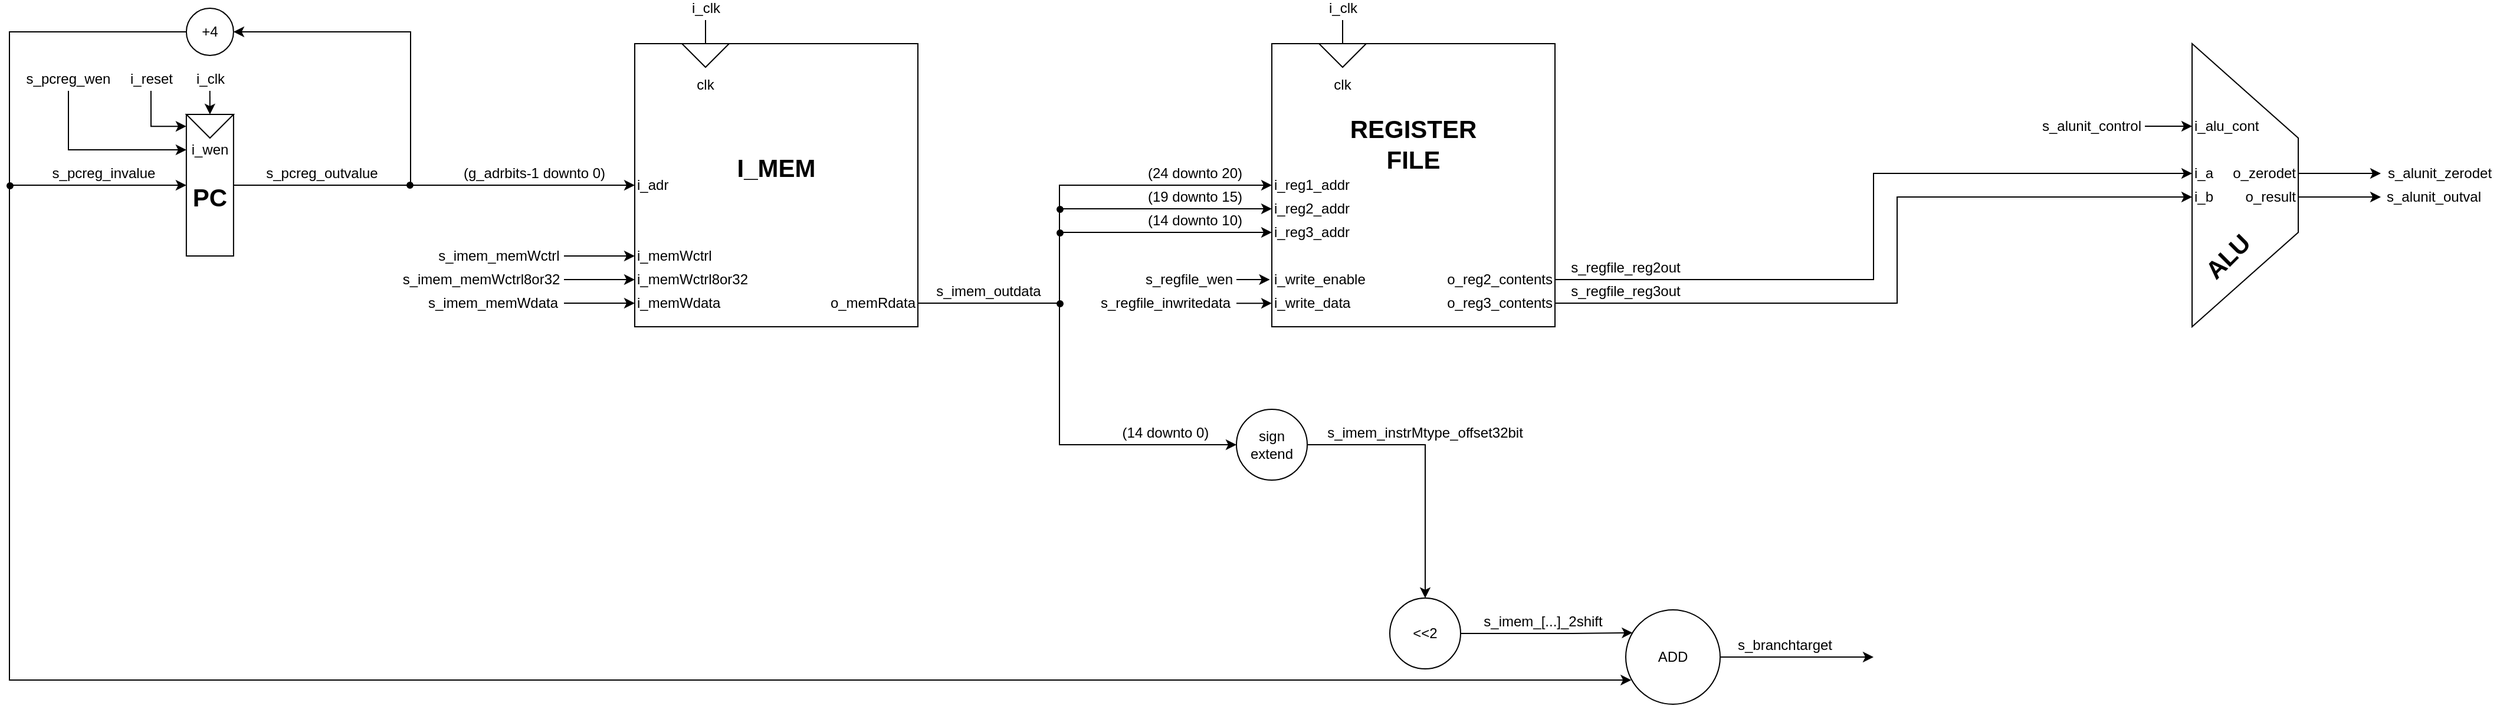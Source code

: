 <mxfile version="20.3.0" type="device"><diagram id="PDZ9VPzNbFq4_l-Vd3K4" name="Page-1"><mxGraphModel dx="2087" dy="749" grid="1" gridSize="10" guides="1" tooltips="1" connect="1" arrows="1" fold="1" page="1" pageScale="1" pageWidth="850" pageHeight="1100" math="0" shadow="0"><root><mxCell id="0"/><mxCell id="1" parent="0"/><mxCell id="6Y6Zj4fVBC8NpFdgK7WN-60" value="" style="group" parent="1" vertex="1" connectable="0"><mxGeometry x="500" y="240" width="240" height="240" as="geometry"/></mxCell><mxCell id="6Y6Zj4fVBC8NpFdgK7WN-48" value="" style="rounded=0;whiteSpace=wrap;html=1;" parent="6Y6Zj4fVBC8NpFdgK7WN-60" vertex="1"><mxGeometry width="240" height="240" as="geometry"/></mxCell><mxCell id="6Y6Zj4fVBC8NpFdgK7WN-49" value="" style="triangle;whiteSpace=wrap;html=1;direction=south;" parent="6Y6Zj4fVBC8NpFdgK7WN-60" vertex="1"><mxGeometry x="40" width="40" height="20" as="geometry"/></mxCell><mxCell id="6Y6Zj4fVBC8NpFdgK7WN-50" value="clk" style="text;html=1;strokeColor=none;fillColor=none;align=center;verticalAlign=middle;whiteSpace=wrap;rounded=0;" parent="6Y6Zj4fVBC8NpFdgK7WN-60" vertex="1"><mxGeometry x="30" y="20" width="60" height="30" as="geometry"/></mxCell><mxCell id="6Y6Zj4fVBC8NpFdgK7WN-51" value="i_write_enable" style="text;html=1;strokeColor=none;fillColor=none;align=left;verticalAlign=middle;whiteSpace=wrap;rounded=0;" parent="6Y6Zj4fVBC8NpFdgK7WN-60" vertex="1"><mxGeometry y="190" width="70" height="20" as="geometry"/></mxCell><mxCell id="6Y6Zj4fVBC8NpFdgK7WN-52" value="o_reg2_contents" style="text;html=1;strokeColor=none;fillColor=none;align=right;verticalAlign=middle;whiteSpace=wrap;rounded=0;" parent="6Y6Zj4fVBC8NpFdgK7WN-60" vertex="1"><mxGeometry x="130" y="190" width="110" height="20" as="geometry"/></mxCell><mxCell id="6Y6Zj4fVBC8NpFdgK7WN-53" value="o_reg3_contents" style="text;html=1;strokeColor=none;fillColor=none;align=right;verticalAlign=middle;whiteSpace=wrap;rounded=0;" parent="6Y6Zj4fVBC8NpFdgK7WN-60" vertex="1"><mxGeometry x="170" y="210" width="70" height="20" as="geometry"/></mxCell><mxCell id="6Y6Zj4fVBC8NpFdgK7WN-54" value="i_write_data" style="text;html=1;strokeColor=none;fillColor=none;align=left;verticalAlign=middle;whiteSpace=wrap;rounded=0;" parent="6Y6Zj4fVBC8NpFdgK7WN-60" vertex="1"><mxGeometry y="210" width="70" height="20" as="geometry"/></mxCell><mxCell id="6Y6Zj4fVBC8NpFdgK7WN-55" value="i_reg3_addr" style="text;html=1;strokeColor=none;fillColor=none;align=left;verticalAlign=middle;whiteSpace=wrap;rounded=0;" parent="6Y6Zj4fVBC8NpFdgK7WN-60" vertex="1"><mxGeometry y="150" width="70" height="20" as="geometry"/></mxCell><mxCell id="6Y6Zj4fVBC8NpFdgK7WN-56" value="i_reg2_addr" style="text;html=1;strokeColor=none;fillColor=none;align=left;verticalAlign=middle;whiteSpace=wrap;rounded=0;" parent="6Y6Zj4fVBC8NpFdgK7WN-60" vertex="1"><mxGeometry y="130" width="70" height="20" as="geometry"/></mxCell><mxCell id="6Y6Zj4fVBC8NpFdgK7WN-58" value="i_reg1_addr" style="text;html=1;strokeColor=none;fillColor=none;align=left;verticalAlign=middle;whiteSpace=wrap;rounded=0;" parent="6Y6Zj4fVBC8NpFdgK7WN-60" vertex="1"><mxGeometry y="110" width="70" height="20" as="geometry"/></mxCell><mxCell id="6Y6Zj4fVBC8NpFdgK7WN-59" value="REGISTER FILE" style="text;html=1;strokeColor=none;fillColor=none;align=center;verticalAlign=middle;whiteSpace=wrap;rounded=0;fontStyle=1;fontSize=21;" parent="6Y6Zj4fVBC8NpFdgK7WN-60" vertex="1"><mxGeometry x="90" y="70" width="60" height="30" as="geometry"/></mxCell><mxCell id="6Y6Zj4fVBC8NpFdgK7WN-61" value="i_clk" style="edgeStyle=orthogonalEdgeStyle;rounded=0;orthogonalLoop=1;jettySize=auto;html=1;exitX=0;exitY=0.5;exitDx=0;exitDy=0;fontSize=12;endArrow=none;endFill=0;" parent="1" source="6Y6Zj4fVBC8NpFdgK7WN-49" edge="1"><mxGeometry x="1" y="10" relative="1" as="geometry"><mxPoint x="560" y="220" as="targetPoint"/><mxPoint x="10" y="-10" as="offset"/></mxGeometry></mxCell><mxCell id="6Y6Zj4fVBC8NpFdgK7WN-64" value="" style="group" parent="1" vertex="1" connectable="0"><mxGeometry x="-420.05" y="300" width="40" height="120" as="geometry"/></mxCell><mxCell id="6Y6Zj4fVBC8NpFdgK7WN-73" value="" style="group" parent="6Y6Zj4fVBC8NpFdgK7WN-64" vertex="1" connectable="0"><mxGeometry width="40" height="120" as="geometry"/></mxCell><mxCell id="6Y6Zj4fVBC8NpFdgK7WN-75" value="" style="group" parent="6Y6Zj4fVBC8NpFdgK7WN-73" vertex="1" connectable="0"><mxGeometry width="40" height="120" as="geometry"/></mxCell><mxCell id="6Y6Zj4fVBC8NpFdgK7WN-62" value="" style="rounded=0;whiteSpace=wrap;html=1;fontSize=12;direction=south;" parent="6Y6Zj4fVBC8NpFdgK7WN-75" vertex="1"><mxGeometry width="40" height="120" as="geometry"/></mxCell><mxCell id="6Y6Zj4fVBC8NpFdgK7WN-63" value="" style="triangle;whiteSpace=wrap;html=1;fontSize=12;direction=south;" parent="6Y6Zj4fVBC8NpFdgK7WN-75" vertex="1"><mxGeometry width="40" height="20" as="geometry"/></mxCell><mxCell id="6Y6Zj4fVBC8NpFdgK7WN-71" value="i_wen" style="text;html=1;strokeColor=none;fillColor=none;align=center;verticalAlign=middle;whiteSpace=wrap;rounded=0;fontSize=12;" parent="6Y6Zj4fVBC8NpFdgK7WN-75" vertex="1"><mxGeometry y="20" width="40" height="20" as="geometry"/></mxCell><mxCell id="6Y6Zj4fVBC8NpFdgK7WN-74" value="&lt;font style=&quot;font-size: 21px;&quot;&gt;PC&lt;/font&gt;" style="text;html=1;strokeColor=none;fillColor=none;align=center;verticalAlign=middle;whiteSpace=wrap;rounded=0;fontSize=16;fontStyle=1" parent="6Y6Zj4fVBC8NpFdgK7WN-75" vertex="1"><mxGeometry y="60" width="40" height="20" as="geometry"/></mxCell><mxCell id="6Y6Zj4fVBC8NpFdgK7WN-68" value="i_clk" style="edgeStyle=orthogonalEdgeStyle;rounded=0;orthogonalLoop=1;jettySize=auto;html=1;exitX=0;exitY=0.5;exitDx=0;exitDy=0;fontSize=12;endArrow=classic;endFill=1;entryX=0;entryY=0.5;entryDx=0;entryDy=0;" parent="1" target="6Y6Zj4fVBC8NpFdgK7WN-63" edge="1"><mxGeometry x="-1" y="10" relative="1" as="geometry"><mxPoint x="-400.127" y="280" as="sourcePoint"/><mxPoint x="-10" y="-10" as="offset"/></mxGeometry></mxCell><mxCell id="6Y6Zj4fVBC8NpFdgK7WN-69" value="i_reset" style="edgeStyle=orthogonalEdgeStyle;rounded=0;orthogonalLoop=1;jettySize=auto;html=1;fontSize=12;endArrow=classic;endFill=1;exitX=0.084;exitY=1;exitDx=0;exitDy=0;exitPerimeter=0;entryX=0.084;entryY=1;entryDx=0;entryDy=0;entryPerimeter=0;" parent="1" target="6Y6Zj4fVBC8NpFdgK7WN-62" edge="1"><mxGeometry x="-1" y="10" relative="1" as="geometry"><mxPoint x="-420.05" y="320" as="targetPoint"/><mxPoint x="-450.05" y="280" as="sourcePoint"/><Array as="points"><mxPoint x="-450.05" y="310"/></Array><mxPoint x="-10" y="-10" as="offset"/></mxGeometry></mxCell><mxCell id="6Y6Zj4fVBC8NpFdgK7WN-86" style="edgeStyle=orthogonalEdgeStyle;rounded=0;orthogonalLoop=1;jettySize=auto;html=1;exitX=1;exitY=0.5;exitDx=0;exitDy=0;fontSize=12;endArrow=classic;endFill=1;entryX=1;entryY=0.5;entryDx=0;entryDy=0;" parent="1" target="6Y6Zj4fVBC8NpFdgK7WN-79" edge="1"><mxGeometry relative="1" as="geometry"><mxPoint x="-380.05" y="360" as="sourcePoint"/><Array as="points"><mxPoint x="-230" y="360"/><mxPoint x="-230" y="230"/></Array></mxGeometry></mxCell><mxCell id="6Y6Zj4fVBC8NpFdgK7WN-87" style="edgeStyle=orthogonalEdgeStyle;rounded=0;orthogonalLoop=1;jettySize=auto;html=1;exitX=0;exitY=0.5;exitDx=0;exitDy=0;entryX=0.5;entryY=1;entryDx=0;entryDy=0;fontSize=12;endArrow=classic;endFill=1;" parent="1" source="6Y6Zj4fVBC8NpFdgK7WN-79" target="6Y6Zj4fVBC8NpFdgK7WN-62" edge="1"><mxGeometry relative="1" as="geometry"><Array as="points"><mxPoint x="-570" y="230"/><mxPoint x="-570" y="360"/></Array></mxGeometry></mxCell><mxCell id="xEyPO8e8yZVrExDs_Cof-17" style="edgeStyle=orthogonalEdgeStyle;rounded=0;orthogonalLoop=1;jettySize=auto;html=1;exitX=0;exitY=0.5;exitDx=0;exitDy=0;entryX=0.058;entryY=0.744;entryDx=0;entryDy=0;entryPerimeter=0;" edge="1" parent="1" source="6Y6Zj4fVBC8NpFdgK7WN-79" target="xEyPO8e8yZVrExDs_Cof-22"><mxGeometry relative="1" as="geometry"><mxPoint x="850" y="780" as="targetPoint"/><Array as="points"><mxPoint x="-570" y="230"/><mxPoint x="-570" y="780"/></Array></mxGeometry></mxCell><mxCell id="6Y6Zj4fVBC8NpFdgK7WN-79" value="+4" style="ellipse;whiteSpace=wrap;html=1;fontSize=12;" parent="1" vertex="1"><mxGeometry x="-420.05" y="210" width="40" height="40" as="geometry"/></mxCell><mxCell id="6Y6Zj4fVBC8NpFdgK7WN-83" value="s_pcreg_invalue" style="text;html=1;strokeColor=none;fillColor=none;align=center;verticalAlign=middle;whiteSpace=wrap;rounded=0;fontSize=12;" parent="1" vertex="1"><mxGeometry x="-550.05" y="340" width="120" height="20" as="geometry"/></mxCell><mxCell id="6Y6Zj4fVBC8NpFdgK7WN-84" value="s_pcreg_outvalue" style="text;html=1;strokeColor=none;fillColor=none;align=center;verticalAlign=middle;whiteSpace=wrap;rounded=0;fontSize=12;" parent="1" vertex="1"><mxGeometry x="-370.05" y="340" width="130" height="20" as="geometry"/></mxCell><mxCell id="6Y6Zj4fVBC8NpFdgK7WN-85" style="edgeStyle=orthogonalEdgeStyle;rounded=0;orthogonalLoop=1;jettySize=auto;html=1;exitX=0.5;exitY=0;exitDx=0;exitDy=0;fontSize=12;endArrow=classic;endFill=1;entryX=0;entryY=0.5;entryDx=0;entryDy=0;" parent="1" source="6Y6Zj4fVBC8NpFdgK7WN-62" target="6Y6Zj4fVBC8NpFdgK7WN-98" edge="1"><mxGeometry relative="1" as="geometry"><mxPoint x="-50" y="360" as="targetPoint"/></mxGeometry></mxCell><mxCell id="6Y6Zj4fVBC8NpFdgK7WN-88" value="" style="group;align=center;" parent="1" vertex="1" connectable="0"><mxGeometry x="-40" y="240" width="240" height="240" as="geometry"/></mxCell><mxCell id="6Y6Zj4fVBC8NpFdgK7WN-89" value="" style="rounded=0;whiteSpace=wrap;html=1;" parent="6Y6Zj4fVBC8NpFdgK7WN-88" vertex="1"><mxGeometry width="240" height="240" as="geometry"/></mxCell><mxCell id="6Y6Zj4fVBC8NpFdgK7WN-90" value="" style="triangle;whiteSpace=wrap;html=1;direction=south;" parent="6Y6Zj4fVBC8NpFdgK7WN-88" vertex="1"><mxGeometry x="40" width="40" height="20" as="geometry"/></mxCell><mxCell id="6Y6Zj4fVBC8NpFdgK7WN-91" value="clk" style="text;html=1;strokeColor=none;fillColor=none;align=center;verticalAlign=middle;whiteSpace=wrap;rounded=0;" parent="6Y6Zj4fVBC8NpFdgK7WN-88" vertex="1"><mxGeometry x="30" y="20" width="60" height="30" as="geometry"/></mxCell><mxCell id="6Y6Zj4fVBC8NpFdgK7WN-93" value="o_memRdata" style="text;html=1;strokeColor=none;fillColor=none;align=right;verticalAlign=middle;whiteSpace=wrap;rounded=0;" parent="6Y6Zj4fVBC8NpFdgK7WN-88" vertex="1"><mxGeometry x="160" y="210" width="80" height="20" as="geometry"/></mxCell><mxCell id="6Y6Zj4fVBC8NpFdgK7WN-95" value="i_memWdata" style="text;html=1;strokeColor=none;fillColor=none;align=left;verticalAlign=middle;whiteSpace=wrap;rounded=0;" parent="6Y6Zj4fVBC8NpFdgK7WN-88" vertex="1"><mxGeometry y="210" width="70" height="20" as="geometry"/></mxCell><mxCell id="6Y6Zj4fVBC8NpFdgK7WN-96" value="i_memWctrl8or32" style="text;html=1;strokeColor=none;fillColor=none;align=left;verticalAlign=middle;whiteSpace=wrap;rounded=0;" parent="6Y6Zj4fVBC8NpFdgK7WN-88" vertex="1"><mxGeometry y="190" width="70" height="20" as="geometry"/></mxCell><mxCell id="6Y6Zj4fVBC8NpFdgK7WN-97" value="i_memWctrl" style="text;html=1;strokeColor=none;fillColor=none;align=left;verticalAlign=middle;whiteSpace=wrap;rounded=0;" parent="6Y6Zj4fVBC8NpFdgK7WN-88" vertex="1"><mxGeometry y="170" width="70" height="20" as="geometry"/></mxCell><mxCell id="6Y6Zj4fVBC8NpFdgK7WN-98" value="i_adr" style="text;html=1;strokeColor=none;fillColor=none;align=left;verticalAlign=middle;whiteSpace=wrap;rounded=0;" parent="6Y6Zj4fVBC8NpFdgK7WN-88" vertex="1"><mxGeometry y="110" width="70" height="20" as="geometry"/></mxCell><mxCell id="6Y6Zj4fVBC8NpFdgK7WN-99" value="I_MEM" style="text;html=1;strokeColor=none;fillColor=none;align=center;verticalAlign=middle;whiteSpace=wrap;rounded=0;fontStyle=1;fontSize=21;" parent="6Y6Zj4fVBC8NpFdgK7WN-88" vertex="1"><mxGeometry x="90" y="90" width="60" height="30" as="geometry"/></mxCell><mxCell id="6Y6Zj4fVBC8NpFdgK7WN-100" value="i_clk" style="edgeStyle=orthogonalEdgeStyle;rounded=0;orthogonalLoop=1;jettySize=auto;html=1;exitX=0;exitY=0.5;exitDx=0;exitDy=0;fontSize=12;endArrow=none;endFill=0;" parent="1" source="6Y6Zj4fVBC8NpFdgK7WN-90" edge="1"><mxGeometry x="1" y="10" relative="1" as="geometry"><mxPoint x="20" y="220" as="targetPoint"/><mxPoint x="10" y="-10" as="offset"/></mxGeometry></mxCell><mxCell id="6Y6Zj4fVBC8NpFdgK7WN-101" style="edgeStyle=orthogonalEdgeStyle;rounded=0;orthogonalLoop=1;jettySize=auto;html=1;fontSize=21;endArrow=classic;endFill=1;exitX=0.5;exitY=1;exitDx=0;exitDy=0;entryX=0;entryY=0.5;entryDx=0;entryDy=0;" parent="1" source="6Y6Zj4fVBC8NpFdgK7WN-102" target="6Y6Zj4fVBC8NpFdgK7WN-71" edge="1"><mxGeometry relative="1" as="geometry"><mxPoint x="-430" y="330" as="targetPoint"/><mxPoint x="-490.05" y="180" as="sourcePoint"/><Array as="points"><mxPoint x="-520" y="330"/></Array></mxGeometry></mxCell><mxCell id="6Y6Zj4fVBC8NpFdgK7WN-102" value="s_pcreg_wen" style="text;html=1;strokeColor=none;fillColor=none;align=center;verticalAlign=middle;whiteSpace=wrap;rounded=0;fontSize=12;direction=east;" parent="1" vertex="1"><mxGeometry x="-560" y="260" width="80" height="20" as="geometry"/></mxCell><mxCell id="6Y6Zj4fVBC8NpFdgK7WN-103" style="edgeStyle=orthogonalEdgeStyle;rounded=0;orthogonalLoop=1;jettySize=auto;html=1;exitX=1;exitY=0.5;exitDx=0;exitDy=0;fontSize=12;endArrow=classic;endFill=1;entryX=0;entryY=0.5;entryDx=0;entryDy=0;" parent="1" source="6Y6Zj4fVBC8NpFdgK7WN-104" target="6Y6Zj4fVBC8NpFdgK7WN-97" edge="1"><mxGeometry relative="1" as="geometry"><mxPoint x="-60" y="420" as="targetPoint"/><mxPoint x="-90" y="419.816" as="sourcePoint"/><Array as="points"/></mxGeometry></mxCell><mxCell id="6Y6Zj4fVBC8NpFdgK7WN-104" value="s_imem_memWctrl" style="text;html=1;strokeColor=none;fillColor=none;align=center;verticalAlign=middle;whiteSpace=wrap;rounded=0;fontSize=12;" parent="1" vertex="1"><mxGeometry x="-210" y="410" width="110" height="20" as="geometry"/></mxCell><mxCell id="6Y6Zj4fVBC8NpFdgK7WN-107" style="edgeStyle=orthogonalEdgeStyle;rounded=0;orthogonalLoop=1;jettySize=auto;html=1;exitX=1;exitY=0.5;exitDx=0;exitDy=0;fontSize=12;endArrow=classic;endFill=1;entryX=0;entryY=0.5;entryDx=0;entryDy=0;" parent="1" source="6Y6Zj4fVBC8NpFdgK7WN-105" target="6Y6Zj4fVBC8NpFdgK7WN-96" edge="1"><mxGeometry relative="1" as="geometry"><mxPoint x="-60" y="440" as="targetPoint"/><Array as="points"/></mxGeometry></mxCell><mxCell id="6Y6Zj4fVBC8NpFdgK7WN-105" value="s_imem_memWctrl8or32" style="text;html=1;strokeColor=none;fillColor=none;align=center;verticalAlign=middle;whiteSpace=wrap;rounded=0;fontSize=12;" parent="1" vertex="1"><mxGeometry x="-240" y="430" width="140" height="20" as="geometry"/></mxCell><mxCell id="6Y6Zj4fVBC8NpFdgK7WN-109" style="edgeStyle=orthogonalEdgeStyle;rounded=0;orthogonalLoop=1;jettySize=auto;html=1;exitX=1;exitY=0.5;exitDx=0;exitDy=0;fontSize=12;endArrow=classic;endFill=1;entryX=0;entryY=0.5;entryDx=0;entryDy=0;" parent="1" source="6Y6Zj4fVBC8NpFdgK7WN-108" target="6Y6Zj4fVBC8NpFdgK7WN-95" edge="1"><mxGeometry relative="1" as="geometry"><mxPoint x="-60" y="460" as="targetPoint"/><Array as="points"/></mxGeometry></mxCell><mxCell id="6Y6Zj4fVBC8NpFdgK7WN-108" value="s_imem_memWdata" style="text;html=1;strokeColor=none;fillColor=none;align=center;verticalAlign=middle;whiteSpace=wrap;rounded=0;fontSize=12;" parent="1" vertex="1"><mxGeometry x="-220" y="450" width="120" height="20" as="geometry"/></mxCell><mxCell id="6Y6Zj4fVBC8NpFdgK7WN-110" value="s_imem_outdata" style="text;html=1;strokeColor=none;fillColor=none;align=center;verticalAlign=middle;whiteSpace=wrap;rounded=0;fontSize=12;" parent="1" vertex="1"><mxGeometry x="210" y="440" width="100" height="20" as="geometry"/></mxCell><mxCell id="6Y6Zj4fVBC8NpFdgK7WN-111" style="edgeStyle=orthogonalEdgeStyle;rounded=0;orthogonalLoop=1;jettySize=auto;html=1;fontSize=12;endArrow=classic;endFill=1;entryX=0;entryY=0.5;entryDx=0;entryDy=0;exitX=1;exitY=0.5;exitDx=0;exitDy=0;" parent="1" source="6Y6Zj4fVBC8NpFdgK7WN-93" target="6Y6Zj4fVBC8NpFdgK7WN-48" edge="1"><mxGeometry relative="1" as="geometry"><mxPoint x="210" y="450" as="sourcePoint"/><mxPoint x="470" y="350" as="targetPoint"/><Array as="points"><mxPoint x="320" y="460"/><mxPoint x="320" y="360"/></Array></mxGeometry></mxCell><mxCell id="6Y6Zj4fVBC8NpFdgK7WN-113" style="edgeStyle=orthogonalEdgeStyle;rounded=0;orthogonalLoop=1;jettySize=auto;html=1;exitX=1;exitY=0.5;exitDx=0;exitDy=0;entryX=-0.007;entryY=0.833;entryDx=0;entryDy=0;entryPerimeter=0;fontSize=12;endArrow=classic;endFill=1;" parent="1" source="6Y6Zj4fVBC8NpFdgK7WN-112" target="6Y6Zj4fVBC8NpFdgK7WN-48" edge="1"><mxGeometry relative="1" as="geometry"/></mxCell><mxCell id="6Y6Zj4fVBC8NpFdgK7WN-112" value="s_regfile_wen" style="text;html=1;strokeColor=none;fillColor=none;align=center;verticalAlign=middle;whiteSpace=wrap;rounded=0;fontSize=12;" parent="1" vertex="1"><mxGeometry x="390" y="430" width="80" height="20" as="geometry"/></mxCell><mxCell id="6Y6Zj4fVBC8NpFdgK7WN-114" value="(24 downto 20)" style="text;html=1;strokeColor=none;fillColor=none;align=center;verticalAlign=middle;whiteSpace=wrap;rounded=0;fontSize=12;" parent="1" vertex="1"><mxGeometry x="390" y="340" width="90" height="20" as="geometry"/></mxCell><mxCell id="6Y6Zj4fVBC8NpFdgK7WN-115" value="(19 downto 15)" style="text;html=1;strokeColor=none;fillColor=none;align=center;verticalAlign=middle;whiteSpace=wrap;rounded=0;fontSize=12;" parent="1" vertex="1"><mxGeometry x="390" y="360" width="90" height="20" as="geometry"/></mxCell><mxCell id="6Y6Zj4fVBC8NpFdgK7WN-116" value="(14 downto 10)" style="text;html=1;strokeColor=none;fillColor=none;align=center;verticalAlign=middle;whiteSpace=wrap;rounded=0;fontSize=12;" parent="1" vertex="1"><mxGeometry x="390" y="380" width="90" height="20" as="geometry"/></mxCell><mxCell id="6Y6Zj4fVBC8NpFdgK7WN-117" style="edgeStyle=orthogonalEdgeStyle;rounded=0;orthogonalLoop=1;jettySize=auto;html=1;exitX=1;exitY=0.5;exitDx=0;exitDy=0;fontSize=12;endArrow=classic;endFill=1;entryX=0;entryY=0.5;entryDx=0;entryDy=0;" parent="1" source="6Y6Zj4fVBC8NpFdgK7WN-93" target="6Y6Zj4fVBC8NpFdgK7WN-56" edge="1"><mxGeometry relative="1" as="geometry"><mxPoint x="210" y="460.08" as="sourcePoint"/><mxPoint x="640" y="360" as="targetPoint"/><Array as="points"><mxPoint x="320" y="460"/><mxPoint x="320" y="380"/></Array></mxGeometry></mxCell><mxCell id="6Y6Zj4fVBC8NpFdgK7WN-118" style="edgeStyle=orthogonalEdgeStyle;rounded=0;orthogonalLoop=1;jettySize=auto;html=1;exitX=1;exitY=0.5;exitDx=0;exitDy=0;fontSize=12;endArrow=classic;endFill=1;entryX=0;entryY=0.5;entryDx=0;entryDy=0;" parent="1" source="6Y6Zj4fVBC8NpFdgK7WN-93" target="6Y6Zj4fVBC8NpFdgK7WN-55" edge="1"><mxGeometry relative="1" as="geometry"><mxPoint x="460.0" y="400" as="sourcePoint"/><Array as="points"><mxPoint x="320" y="460"/><mxPoint x="320" y="400"/></Array></mxGeometry></mxCell><mxCell id="6Y6Zj4fVBC8NpFdgK7WN-119" style="edgeStyle=orthogonalEdgeStyle;rounded=0;orthogonalLoop=1;jettySize=auto;html=1;exitX=0;exitY=0.5;exitDx=0;exitDy=0;fontSize=12;endArrow=classic;endFill=1;entryX=0;entryY=0.5;entryDx=0;entryDy=0;" parent="1" target="6Y6Zj4fVBC8NpFdgK7WN-54" edge="1"><mxGeometry relative="1" as="geometry"><mxPoint x="470.0" y="460.131" as="sourcePoint"/></mxGeometry></mxCell><mxCell id="6Y6Zj4fVBC8NpFdgK7WN-120" value="s_regfile_inwritedata" style="text;html=1;strokeColor=none;fillColor=none;align=center;verticalAlign=middle;whiteSpace=wrap;rounded=0;fontSize=12;" parent="1" vertex="1"><mxGeometry x="350" y="450" width="120" height="20" as="geometry"/></mxCell><mxCell id="6Y6Zj4fVBC8NpFdgK7WN-121" style="edgeStyle=orthogonalEdgeStyle;rounded=0;orthogonalLoop=1;jettySize=auto;html=1;exitX=1;exitY=0.5;exitDx=0;exitDy=0;fontSize=12;endArrow=classic;endFill=1;entryX=0;entryY=0.5;entryDx=0;entryDy=0;" parent="1" source="6Y6Zj4fVBC8NpFdgK7WN-52" target="6Y6Zj4fVBC8NpFdgK7WN-129" edge="1"><mxGeometry relative="1" as="geometry"><mxPoint x="960" y="439.889" as="targetPoint"/></mxGeometry></mxCell><mxCell id="6Y6Zj4fVBC8NpFdgK7WN-122" style="edgeStyle=orthogonalEdgeStyle;rounded=0;orthogonalLoop=1;jettySize=auto;html=1;exitX=1;exitY=0.5;exitDx=0;exitDy=0;fontSize=12;endArrow=classic;endFill=1;entryX=0;entryY=0.5;entryDx=0;entryDy=0;" parent="1" source="6Y6Zj4fVBC8NpFdgK7WN-53" target="6Y6Zj4fVBC8NpFdgK7WN-130" edge="1"><mxGeometry relative="1" as="geometry"><mxPoint x="960" y="459.889" as="targetPoint"/><Array as="points"><mxPoint x="1030" y="460"/><mxPoint x="1030" y="370"/></Array></mxGeometry></mxCell><mxCell id="6Y6Zj4fVBC8NpFdgK7WN-123" value="s_regfile_reg3out" style="text;html=1;strokeColor=none;fillColor=none;align=center;verticalAlign=middle;whiteSpace=wrap;rounded=0;fontSize=12;" parent="1" vertex="1"><mxGeometry x="750" y="440" width="100" height="20" as="geometry"/></mxCell><mxCell id="6Y6Zj4fVBC8NpFdgK7WN-124" value="s_regfile_reg2out" style="text;html=1;strokeColor=none;fillColor=none;align=center;verticalAlign=middle;whiteSpace=wrap;rounded=0;fontSize=12;" parent="1" vertex="1"><mxGeometry x="750" y="420" width="100" height="20" as="geometry"/></mxCell><mxCell id="6Y6Zj4fVBC8NpFdgK7WN-126" value="" style="shape=trapezoid;perimeter=trapezoidPerimeter;whiteSpace=wrap;html=1;fixedSize=1;fontSize=12;size=80;rotation=90;" parent="1" vertex="1"><mxGeometry x="1205" y="315" width="240" height="90" as="geometry"/></mxCell><mxCell id="6Y6Zj4fVBC8NpFdgK7WN-127" value="&lt;b&gt;&lt;font style=&quot;font-size: 21px;&quot;&gt;ALU&lt;/font&gt;&lt;/b&gt;" style="text;html=1;strokeColor=none;fillColor=none;align=center;verticalAlign=middle;whiteSpace=wrap;rounded=0;fontSize=12;rotation=-45;" parent="1" vertex="1"><mxGeometry x="1280" y="405" width="60" height="30" as="geometry"/></mxCell><mxCell id="6Y6Zj4fVBC8NpFdgK7WN-129" value="i_a" style="text;html=1;strokeColor=none;fillColor=none;align=left;verticalAlign=middle;whiteSpace=wrap;rounded=0;fontSize=12;" parent="1" vertex="1"><mxGeometry x="1280" y="340" width="30" height="20" as="geometry"/></mxCell><mxCell id="6Y6Zj4fVBC8NpFdgK7WN-130" value="i_b" style="text;html=1;strokeColor=none;fillColor=none;align=left;verticalAlign=middle;whiteSpace=wrap;rounded=0;fontSize=12;" parent="1" vertex="1"><mxGeometry x="1280" y="360" width="30" height="20" as="geometry"/></mxCell><mxCell id="6Y6Zj4fVBC8NpFdgK7WN-133" style="edgeStyle=orthogonalEdgeStyle;rounded=0;orthogonalLoop=1;jettySize=auto;html=1;exitX=1;exitY=0.5;exitDx=0;exitDy=0;entryX=0;entryY=0.5;entryDx=0;entryDy=0;fontSize=12;endArrow=classic;endFill=1;" parent="1" source="6Y6Zj4fVBC8NpFdgK7WN-132" target="6Y6Zj4fVBC8NpFdgK7WN-131" edge="1"><mxGeometry relative="1" as="geometry"/></mxCell><mxCell id="6Y6Zj4fVBC8NpFdgK7WN-131" value="i_alu_cont" style="text;html=1;strokeColor=none;fillColor=none;align=left;verticalAlign=middle;whiteSpace=wrap;rounded=0;fontSize=12;" parent="1" vertex="1"><mxGeometry x="1280" y="300" width="60" height="20" as="geometry"/></mxCell><mxCell id="6Y6Zj4fVBC8NpFdgK7WN-132" value="s_alunit_control" style="text;html=1;strokeColor=none;fillColor=none;align=center;verticalAlign=middle;whiteSpace=wrap;rounded=0;fontSize=12;" parent="1" vertex="1"><mxGeometry x="1150" y="300" width="90" height="20" as="geometry"/></mxCell><mxCell id="6Y6Zj4fVBC8NpFdgK7WN-136" value="" style="edgeStyle=orthogonalEdgeStyle;rounded=0;orthogonalLoop=1;jettySize=auto;html=1;fontSize=12;endArrow=classic;endFill=1;exitX=1;exitY=0.5;exitDx=0;exitDy=0;entryX=0;entryY=0.5;entryDx=0;entryDy=0;" parent="1" source="6Y6Zj4fVBC8NpFdgK7WN-134" target="6Y6Zj4fVBC8NpFdgK7WN-135" edge="1"><mxGeometry relative="1" as="geometry"/></mxCell><mxCell id="6Y6Zj4fVBC8NpFdgK7WN-134" value="o_result" style="text;html=1;strokeColor=none;fillColor=none;align=right;verticalAlign=middle;whiteSpace=wrap;rounded=0;fontSize=12;" parent="1" vertex="1"><mxGeometry x="1340" y="360" width="30" height="20" as="geometry"/></mxCell><mxCell id="6Y6Zj4fVBC8NpFdgK7WN-135" value="s_alunit_outval" style="text;html=1;strokeColor=none;fillColor=none;align=center;verticalAlign=middle;whiteSpace=wrap;rounded=0;fontSize=12;" parent="1" vertex="1"><mxGeometry x="1440" y="360" width="90" height="20" as="geometry"/></mxCell><mxCell id="6Y6Zj4fVBC8NpFdgK7WN-143" value="(g_adrbits-1 downto 0)" style="text;html=1;strokeColor=none;fillColor=none;align=center;verticalAlign=middle;whiteSpace=wrap;rounded=0;fontSize=12;" parent="1" vertex="1"><mxGeometry x="-190" y="340" width="130" height="20" as="geometry"/></mxCell><mxCell id="oCVbfGkrfoTUJX7C_xGD-3" style="edgeStyle=orthogonalEdgeStyle;rounded=0;orthogonalLoop=1;jettySize=auto;html=1;exitX=1;exitY=0.5;exitDx=0;exitDy=0;entryX=0;entryY=0.5;entryDx=0;entryDy=0;" parent="1" source="oCVbfGkrfoTUJX7C_xGD-1" target="oCVbfGkrfoTUJX7C_xGD-4" edge="1"><mxGeometry relative="1" as="geometry"><mxPoint x="1440" y="350.091" as="targetPoint"/></mxGeometry></mxCell><mxCell id="oCVbfGkrfoTUJX7C_xGD-1" value="o_zerodet" style="text;html=1;strokeColor=none;fillColor=none;align=right;verticalAlign=middle;whiteSpace=wrap;rounded=0;fontSize=12;" parent="1" vertex="1"><mxGeometry x="1340" y="340" width="30" height="20" as="geometry"/></mxCell><mxCell id="oCVbfGkrfoTUJX7C_xGD-4" value="s_alunit_zerodet" style="text;html=1;strokeColor=none;fillColor=none;align=center;verticalAlign=middle;whiteSpace=wrap;rounded=0;fontSize=12;" parent="1" vertex="1"><mxGeometry x="1440" y="340" width="100" height="20" as="geometry"/></mxCell><mxCell id="oCVbfGkrfoTUJX7C_xGD-8" style="edgeStyle=orthogonalEdgeStyle;rounded=0;orthogonalLoop=1;jettySize=auto;html=1;exitX=1;exitY=0.5;exitDx=0;exitDy=0;" parent="1" source="oCVbfGkrfoTUJX7C_xGD-5" edge="1" target="xEyPO8e8yZVrExDs_Cof-3"><mxGeometry relative="1" as="geometry"><mxPoint x="750" y="230" as="targetPoint"/></mxGeometry></mxCell><mxCell id="oCVbfGkrfoTUJX7C_xGD-5" value="sign extend" style="ellipse;whiteSpace=wrap;html=1;fontSize=12;" parent="1" vertex="1"><mxGeometry x="470" y="550" width="60" height="60" as="geometry"/></mxCell><mxCell id="oCVbfGkrfoTUJX7C_xGD-6" style="edgeStyle=orthogonalEdgeStyle;rounded=0;orthogonalLoop=1;jettySize=auto;html=1;exitX=1;exitY=0.5;exitDx=0;exitDy=0;entryX=0;entryY=0.5;entryDx=0;entryDy=0;" parent="1" source="6Y6Zj4fVBC8NpFdgK7WN-93" target="oCVbfGkrfoTUJX7C_xGD-5" edge="1"><mxGeometry relative="1" as="geometry"><Array as="points"><mxPoint x="320" y="460"/><mxPoint x="320" y="580"/></Array></mxGeometry></mxCell><mxCell id="oCVbfGkrfoTUJX7C_xGD-7" value="(14 downto 0)" style="text;html=1;strokeColor=none;fillColor=none;align=center;verticalAlign=middle;whiteSpace=wrap;rounded=0;fontSize=12;" parent="1" vertex="1"><mxGeometry x="370" y="560" width="80" height="20" as="geometry"/></mxCell><mxCell id="oCVbfGkrfoTUJX7C_xGD-9" value="s_imem_instrMtype_offset32bit" style="text;html=1;strokeColor=none;fillColor=none;align=center;verticalAlign=middle;whiteSpace=wrap;rounded=0;fontSize=12;" parent="1" vertex="1"><mxGeometry x="540" y="560" width="180" height="20" as="geometry"/></mxCell><mxCell id="xEyPO8e8yZVrExDs_Cof-18" style="edgeStyle=orthogonalEdgeStyle;rounded=0;orthogonalLoop=1;jettySize=auto;html=1;exitX=1;exitY=0.5;exitDx=0;exitDy=0;entryX=0.071;entryY=0.242;entryDx=0;entryDy=0;entryPerimeter=0;" edge="1" parent="1" source="xEyPO8e8yZVrExDs_Cof-3" target="xEyPO8e8yZVrExDs_Cof-22"><mxGeometry relative="1" as="geometry"><mxPoint x="850" y="730.0" as="targetPoint"/><Array as="points"><mxPoint x="755" y="740"/></Array></mxGeometry></mxCell><mxCell id="xEyPO8e8yZVrExDs_Cof-3" value="&amp;lt;&amp;lt;2" style="ellipse;whiteSpace=wrap;html=1;fontSize=12;" vertex="1" parent="1"><mxGeometry x="600" y="710" width="60" height="60" as="geometry"/></mxCell><mxCell id="xEyPO8e8yZVrExDs_Cof-8" value="" style="ellipse;whiteSpace=wrap;html=1;aspect=fixed;fillColor=#000000;" vertex="1" parent="1"><mxGeometry x="-233" y="357.5" width="5" height="5" as="geometry"/></mxCell><mxCell id="xEyPO8e8yZVrExDs_Cof-11" value="" style="ellipse;whiteSpace=wrap;html=1;aspect=fixed;fillColor=#000000;" vertex="1" parent="1"><mxGeometry x="-572" y="358" width="5" height="5" as="geometry"/></mxCell><mxCell id="xEyPO8e8yZVrExDs_Cof-13" value="" style="ellipse;whiteSpace=wrap;html=1;aspect=fixed;fillColor=#000000;" vertex="1" parent="1"><mxGeometry x="318" y="398" width="5" height="5" as="geometry"/></mxCell><mxCell id="xEyPO8e8yZVrExDs_Cof-14" value="" style="ellipse;whiteSpace=wrap;html=1;aspect=fixed;fillColor=#000000;" vertex="1" parent="1"><mxGeometry x="318" y="458" width="5" height="5" as="geometry"/></mxCell><mxCell id="xEyPO8e8yZVrExDs_Cof-15" value="" style="ellipse;whiteSpace=wrap;html=1;aspect=fixed;fillColor=#000000;" vertex="1" parent="1"><mxGeometry x="318" y="378" width="5" height="5" as="geometry"/></mxCell><mxCell id="xEyPO8e8yZVrExDs_Cof-19" value="s_imem_[...]_2shift" style="text;html=1;strokeColor=none;fillColor=none;align=center;verticalAlign=middle;whiteSpace=wrap;rounded=0;fontSize=12;" vertex="1" parent="1"><mxGeometry x="670" y="720" width="120" height="20" as="geometry"/></mxCell><mxCell id="xEyPO8e8yZVrExDs_Cof-21" value="s_branchtarget" style="text;html=1;strokeColor=none;fillColor=none;align=center;verticalAlign=middle;whiteSpace=wrap;rounded=0;fontSize=12;" vertex="1" parent="1"><mxGeometry x="890" y="740" width="90" height="20" as="geometry"/></mxCell><mxCell id="xEyPO8e8yZVrExDs_Cof-23" style="edgeStyle=orthogonalEdgeStyle;rounded=0;orthogonalLoop=1;jettySize=auto;html=1;exitX=1;exitY=0.5;exitDx=0;exitDy=0;" edge="1" parent="1" source="xEyPO8e8yZVrExDs_Cof-22"><mxGeometry relative="1" as="geometry"><mxPoint x="1010" y="760" as="targetPoint"/></mxGeometry></mxCell><mxCell id="xEyPO8e8yZVrExDs_Cof-22" value="ADD" style="ellipse;whiteSpace=wrap;html=1;fontSize=12;" vertex="1" parent="1"><mxGeometry x="800" y="720" width="80" height="80" as="geometry"/></mxCell></root></mxGraphModel></diagram></mxfile>